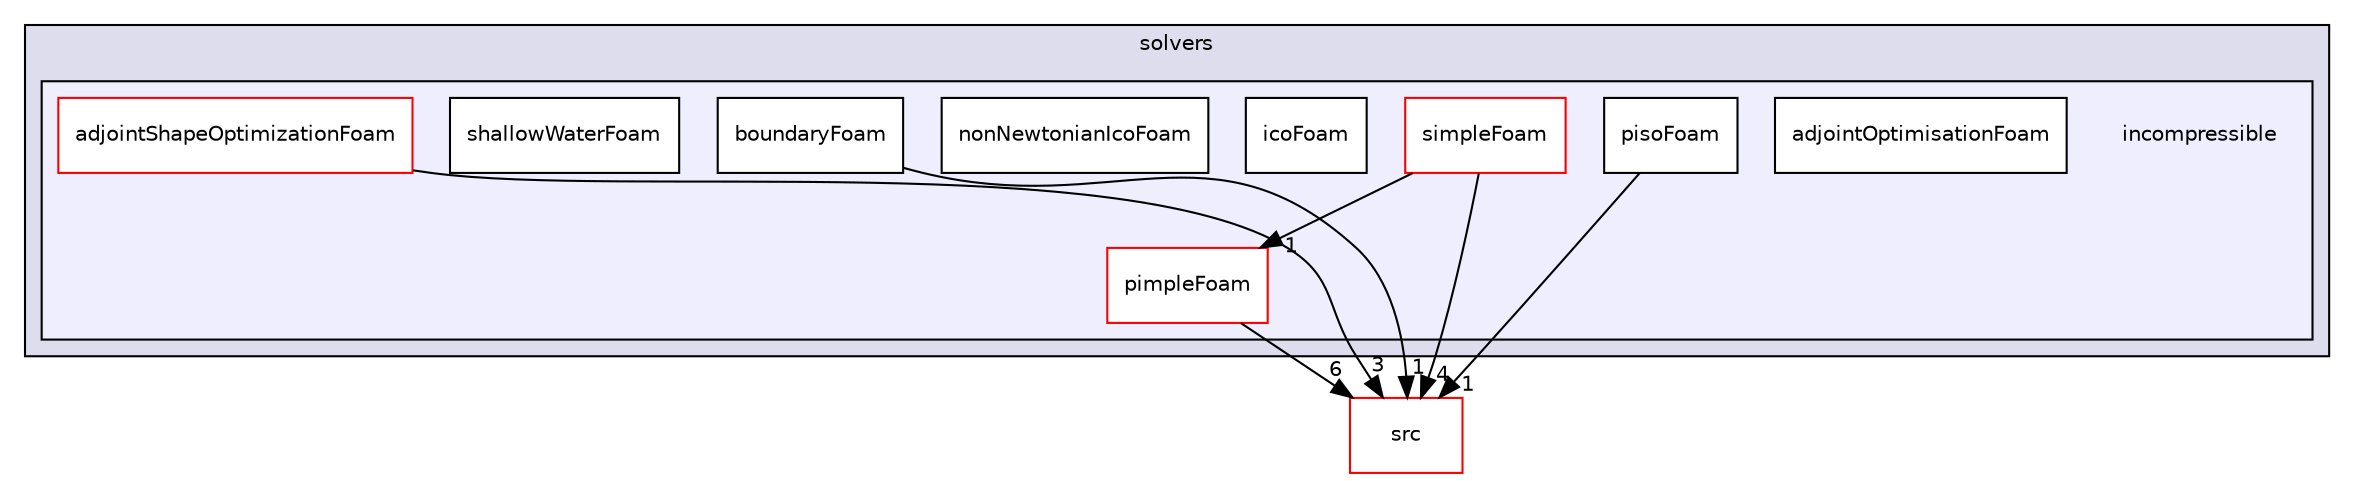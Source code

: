 digraph "applications/solvers/incompressible" {
  bgcolor=transparent;
  compound=true
  node [ fontsize="10", fontname="Helvetica"];
  edge [ labelfontsize="10", labelfontname="Helvetica"];
  subgraph clusterdir_fdd174abb8ada244b49e98779c87ac3c {
    graph [ bgcolor="#ddddee", pencolor="black", label="solvers" fontname="Helvetica", fontsize="10", URL="dir_fdd174abb8ada244b49e98779c87ac3c.html"]
  subgraph clusterdir_2a80a7eee79ab677323c49fed47bf4a4 {
    graph [ bgcolor="#eeeeff", pencolor="black", label="" URL="dir_2a80a7eee79ab677323c49fed47bf4a4.html"];
    dir_2a80a7eee79ab677323c49fed47bf4a4 [shape=plaintext label="incompressible"];
    dir_020c214e78ca7423318dbdc56cee9f0e [shape=box label="adjointOptimisationFoam" color="black" fillcolor="white" style="filled" URL="dir_020c214e78ca7423318dbdc56cee9f0e.html"];
    dir_088f87aa7298db423fbe65935fad4976 [shape=box label="adjointShapeOptimizationFoam" color="red" fillcolor="white" style="filled" URL="dir_088f87aa7298db423fbe65935fad4976.html"];
    dir_172e92bf79c60ad154fb0f288873f7f1 [shape=box label="boundaryFoam" color="black" fillcolor="white" style="filled" URL="dir_172e92bf79c60ad154fb0f288873f7f1.html"];
    dir_3d750c9b126c5f578034b73d9637396c [shape=box label="icoFoam" color="black" fillcolor="white" style="filled" URL="dir_3d750c9b126c5f578034b73d9637396c.html"];
    dir_66e906189dd3b5d29daa264c8080fdc4 [shape=box label="nonNewtonianIcoFoam" color="black" fillcolor="white" style="filled" URL="dir_66e906189dd3b5d29daa264c8080fdc4.html"];
    dir_98e028252b14d2134a5971db69393518 [shape=box label="pimpleFoam" color="red" fillcolor="white" style="filled" URL="dir_98e028252b14d2134a5971db69393518.html"];
    dir_71dffd012b8674f215d1b74867ded822 [shape=box label="pisoFoam" color="black" fillcolor="white" style="filled" URL="dir_71dffd012b8674f215d1b74867ded822.html"];
    dir_7d94bfc9a83a5dc0f40ac0aeda28eb12 [shape=box label="shallowWaterFoam" color="black" fillcolor="white" style="filled" URL="dir_7d94bfc9a83a5dc0f40ac0aeda28eb12.html"];
    dir_e60ee3723b55ccdaf7511a7c56716fa2 [shape=box label="simpleFoam" color="red" fillcolor="white" style="filled" URL="dir_e60ee3723b55ccdaf7511a7c56716fa2.html"];
  }
  }
  dir_68267d1309a1af8e8297ef4c3efbcdba [shape=box label="src" color="red" URL="dir_68267d1309a1af8e8297ef4c3efbcdba.html"];
  dir_e60ee3723b55ccdaf7511a7c56716fa2->dir_68267d1309a1af8e8297ef4c3efbcdba [headlabel="4", labeldistance=1.5 headhref="dir_000061_000499.html"];
  dir_e60ee3723b55ccdaf7511a7c56716fa2->dir_98e028252b14d2134a5971db69393518 [headlabel="1", labeldistance=1.5 headhref="dir_000061_000017.html"];
  dir_71dffd012b8674f215d1b74867ded822->dir_68267d1309a1af8e8297ef4c3efbcdba [headlabel="1", labeldistance=1.5 headhref="dir_000060_000499.html"];
  dir_172e92bf79c60ad154fb0f288873f7f1->dir_68267d1309a1af8e8297ef4c3efbcdba [headlabel="1", labeldistance=1.5 headhref="dir_000154_000499.html"];
  dir_98e028252b14d2134a5971db69393518->dir_68267d1309a1af8e8297ef4c3efbcdba [headlabel="6", labeldistance=1.5 headhref="dir_000017_000499.html"];
  dir_088f87aa7298db423fbe65935fad4976->dir_68267d1309a1af8e8297ef4c3efbcdba [headlabel="3", labeldistance=1.5 headhref="dir_000153_000499.html"];
}
